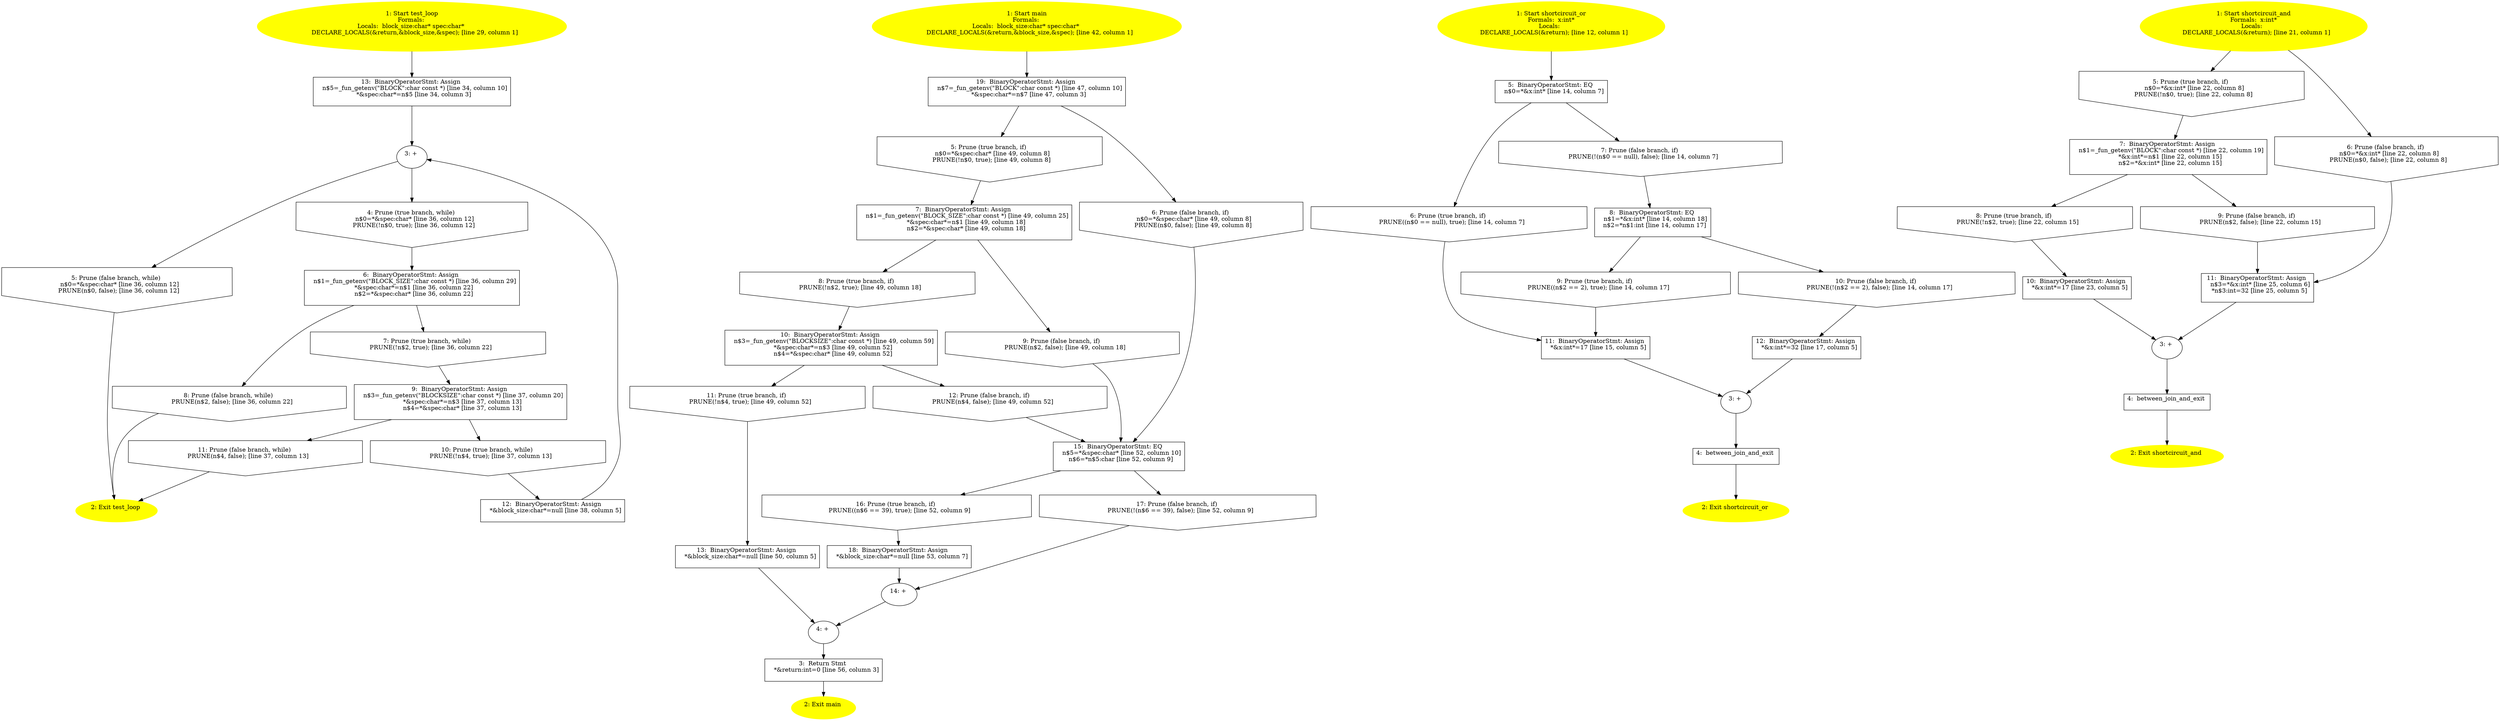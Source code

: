/* @generated */
digraph cfg {
"test_loop.254a9d372f8f45542e409771135b9322_1" [label="1: Start test_loop\nFormals: \nLocals:  block_size:char* spec:char* \n   DECLARE_LOCALS(&return,&block_size,&spec); [line 29, column 1]\n " color=yellow style=filled]
	

	 "test_loop.254a9d372f8f45542e409771135b9322_1" -> "test_loop.254a9d372f8f45542e409771135b9322_13" ;
"test_loop.254a9d372f8f45542e409771135b9322_2" [label="2: Exit test_loop \n  " color=yellow style=filled]
	

"test_loop.254a9d372f8f45542e409771135b9322_3" [label="3: + \n  " ]
	

	 "test_loop.254a9d372f8f45542e409771135b9322_3" -> "test_loop.254a9d372f8f45542e409771135b9322_4" ;
	 "test_loop.254a9d372f8f45542e409771135b9322_3" -> "test_loop.254a9d372f8f45542e409771135b9322_5" ;
"test_loop.254a9d372f8f45542e409771135b9322_4" [label="4: Prune (true branch, while) \n   n$0=*&spec:char* [line 36, column 12]\n  PRUNE(!n$0, true); [line 36, column 12]\n " shape="invhouse"]
	

	 "test_loop.254a9d372f8f45542e409771135b9322_4" -> "test_loop.254a9d372f8f45542e409771135b9322_6" ;
"test_loop.254a9d372f8f45542e409771135b9322_5" [label="5: Prune (false branch, while) \n   n$0=*&spec:char* [line 36, column 12]\n  PRUNE(n$0, false); [line 36, column 12]\n " shape="invhouse"]
	

	 "test_loop.254a9d372f8f45542e409771135b9322_5" -> "test_loop.254a9d372f8f45542e409771135b9322_2" ;
"test_loop.254a9d372f8f45542e409771135b9322_6" [label="6:  BinaryOperatorStmt: Assign \n   n$1=_fun_getenv(\"BLOCK_SIZE\":char const *) [line 36, column 29]\n  *&spec:char*=n$1 [line 36, column 22]\n  n$2=*&spec:char* [line 36, column 22]\n " shape="box"]
	

	 "test_loop.254a9d372f8f45542e409771135b9322_6" -> "test_loop.254a9d372f8f45542e409771135b9322_7" ;
	 "test_loop.254a9d372f8f45542e409771135b9322_6" -> "test_loop.254a9d372f8f45542e409771135b9322_8" ;
"test_loop.254a9d372f8f45542e409771135b9322_7" [label="7: Prune (true branch, while) \n   PRUNE(!n$2, true); [line 36, column 22]\n " shape="invhouse"]
	

	 "test_loop.254a9d372f8f45542e409771135b9322_7" -> "test_loop.254a9d372f8f45542e409771135b9322_9" ;
"test_loop.254a9d372f8f45542e409771135b9322_8" [label="8: Prune (false branch, while) \n   PRUNE(n$2, false); [line 36, column 22]\n " shape="invhouse"]
	

	 "test_loop.254a9d372f8f45542e409771135b9322_8" -> "test_loop.254a9d372f8f45542e409771135b9322_2" ;
"test_loop.254a9d372f8f45542e409771135b9322_9" [label="9:  BinaryOperatorStmt: Assign \n   n$3=_fun_getenv(\"BLOCKSIZE\":char const *) [line 37, column 20]\n  *&spec:char*=n$3 [line 37, column 13]\n  n$4=*&spec:char* [line 37, column 13]\n " shape="box"]
	

	 "test_loop.254a9d372f8f45542e409771135b9322_9" -> "test_loop.254a9d372f8f45542e409771135b9322_10" ;
	 "test_loop.254a9d372f8f45542e409771135b9322_9" -> "test_loop.254a9d372f8f45542e409771135b9322_11" ;
"test_loop.254a9d372f8f45542e409771135b9322_10" [label="10: Prune (true branch, while) \n   PRUNE(!n$4, true); [line 37, column 13]\n " shape="invhouse"]
	

	 "test_loop.254a9d372f8f45542e409771135b9322_10" -> "test_loop.254a9d372f8f45542e409771135b9322_12" ;
"test_loop.254a9d372f8f45542e409771135b9322_11" [label="11: Prune (false branch, while) \n   PRUNE(n$4, false); [line 37, column 13]\n " shape="invhouse"]
	

	 "test_loop.254a9d372f8f45542e409771135b9322_11" -> "test_loop.254a9d372f8f45542e409771135b9322_2" ;
"test_loop.254a9d372f8f45542e409771135b9322_12" [label="12:  BinaryOperatorStmt: Assign \n   *&block_size:char*=null [line 38, column 5]\n " shape="box"]
	

	 "test_loop.254a9d372f8f45542e409771135b9322_12" -> "test_loop.254a9d372f8f45542e409771135b9322_3" ;
"test_loop.254a9d372f8f45542e409771135b9322_13" [label="13:  BinaryOperatorStmt: Assign \n   n$5=_fun_getenv(\"BLOCK\":char const *) [line 34, column 10]\n  *&spec:char*=n$5 [line 34, column 3]\n " shape="box"]
	

	 "test_loop.254a9d372f8f45542e409771135b9322_13" -> "test_loop.254a9d372f8f45542e409771135b9322_3" ;
"main.fad58de7366495db4650cfefac2fcd61_1" [label="1: Start main\nFormals: \nLocals:  block_size:char* spec:char* \n   DECLARE_LOCALS(&return,&block_size,&spec); [line 42, column 1]\n " color=yellow style=filled]
	

	 "main.fad58de7366495db4650cfefac2fcd61_1" -> "main.fad58de7366495db4650cfefac2fcd61_19" ;
"main.fad58de7366495db4650cfefac2fcd61_2" [label="2: Exit main \n  " color=yellow style=filled]
	

"main.fad58de7366495db4650cfefac2fcd61_3" [label="3:  Return Stmt \n   *&return:int=0 [line 56, column 3]\n " shape="box"]
	

	 "main.fad58de7366495db4650cfefac2fcd61_3" -> "main.fad58de7366495db4650cfefac2fcd61_2" ;
"main.fad58de7366495db4650cfefac2fcd61_4" [label="4: + \n  " ]
	

	 "main.fad58de7366495db4650cfefac2fcd61_4" -> "main.fad58de7366495db4650cfefac2fcd61_3" ;
"main.fad58de7366495db4650cfefac2fcd61_5" [label="5: Prune (true branch, if) \n   n$0=*&spec:char* [line 49, column 8]\n  PRUNE(!n$0, true); [line 49, column 8]\n " shape="invhouse"]
	

	 "main.fad58de7366495db4650cfefac2fcd61_5" -> "main.fad58de7366495db4650cfefac2fcd61_7" ;
"main.fad58de7366495db4650cfefac2fcd61_6" [label="6: Prune (false branch, if) \n   n$0=*&spec:char* [line 49, column 8]\n  PRUNE(n$0, false); [line 49, column 8]\n " shape="invhouse"]
	

	 "main.fad58de7366495db4650cfefac2fcd61_6" -> "main.fad58de7366495db4650cfefac2fcd61_15" ;
"main.fad58de7366495db4650cfefac2fcd61_7" [label="7:  BinaryOperatorStmt: Assign \n   n$1=_fun_getenv(\"BLOCK_SIZE\":char const *) [line 49, column 25]\n  *&spec:char*=n$1 [line 49, column 18]\n  n$2=*&spec:char* [line 49, column 18]\n " shape="box"]
	

	 "main.fad58de7366495db4650cfefac2fcd61_7" -> "main.fad58de7366495db4650cfefac2fcd61_8" ;
	 "main.fad58de7366495db4650cfefac2fcd61_7" -> "main.fad58de7366495db4650cfefac2fcd61_9" ;
"main.fad58de7366495db4650cfefac2fcd61_8" [label="8: Prune (true branch, if) \n   PRUNE(!n$2, true); [line 49, column 18]\n " shape="invhouse"]
	

	 "main.fad58de7366495db4650cfefac2fcd61_8" -> "main.fad58de7366495db4650cfefac2fcd61_10" ;
"main.fad58de7366495db4650cfefac2fcd61_9" [label="9: Prune (false branch, if) \n   PRUNE(n$2, false); [line 49, column 18]\n " shape="invhouse"]
	

	 "main.fad58de7366495db4650cfefac2fcd61_9" -> "main.fad58de7366495db4650cfefac2fcd61_15" ;
"main.fad58de7366495db4650cfefac2fcd61_10" [label="10:  BinaryOperatorStmt: Assign \n   n$3=_fun_getenv(\"BLOCKSIZE\":char const *) [line 49, column 59]\n  *&spec:char*=n$3 [line 49, column 52]\n  n$4=*&spec:char* [line 49, column 52]\n " shape="box"]
	

	 "main.fad58de7366495db4650cfefac2fcd61_10" -> "main.fad58de7366495db4650cfefac2fcd61_11" ;
	 "main.fad58de7366495db4650cfefac2fcd61_10" -> "main.fad58de7366495db4650cfefac2fcd61_12" ;
"main.fad58de7366495db4650cfefac2fcd61_11" [label="11: Prune (true branch, if) \n   PRUNE(!n$4, true); [line 49, column 52]\n " shape="invhouse"]
	

	 "main.fad58de7366495db4650cfefac2fcd61_11" -> "main.fad58de7366495db4650cfefac2fcd61_13" ;
"main.fad58de7366495db4650cfefac2fcd61_12" [label="12: Prune (false branch, if) \n   PRUNE(n$4, false); [line 49, column 52]\n " shape="invhouse"]
	

	 "main.fad58de7366495db4650cfefac2fcd61_12" -> "main.fad58de7366495db4650cfefac2fcd61_15" ;
"main.fad58de7366495db4650cfefac2fcd61_13" [label="13:  BinaryOperatorStmt: Assign \n   *&block_size:char*=null [line 50, column 5]\n " shape="box"]
	

	 "main.fad58de7366495db4650cfefac2fcd61_13" -> "main.fad58de7366495db4650cfefac2fcd61_4" ;
"main.fad58de7366495db4650cfefac2fcd61_14" [label="14: + \n  " ]
	

	 "main.fad58de7366495db4650cfefac2fcd61_14" -> "main.fad58de7366495db4650cfefac2fcd61_4" ;
"main.fad58de7366495db4650cfefac2fcd61_15" [label="15:  BinaryOperatorStmt: EQ \n   n$5=*&spec:char* [line 52, column 10]\n  n$6=*n$5:char [line 52, column 9]\n " shape="box"]
	

	 "main.fad58de7366495db4650cfefac2fcd61_15" -> "main.fad58de7366495db4650cfefac2fcd61_16" ;
	 "main.fad58de7366495db4650cfefac2fcd61_15" -> "main.fad58de7366495db4650cfefac2fcd61_17" ;
"main.fad58de7366495db4650cfefac2fcd61_16" [label="16: Prune (true branch, if) \n   PRUNE((n$6 == 39), true); [line 52, column 9]\n " shape="invhouse"]
	

	 "main.fad58de7366495db4650cfefac2fcd61_16" -> "main.fad58de7366495db4650cfefac2fcd61_18" ;
"main.fad58de7366495db4650cfefac2fcd61_17" [label="17: Prune (false branch, if) \n   PRUNE(!(n$6 == 39), false); [line 52, column 9]\n " shape="invhouse"]
	

	 "main.fad58de7366495db4650cfefac2fcd61_17" -> "main.fad58de7366495db4650cfefac2fcd61_14" ;
"main.fad58de7366495db4650cfefac2fcd61_18" [label="18:  BinaryOperatorStmt: Assign \n   *&block_size:char*=null [line 53, column 7]\n " shape="box"]
	

	 "main.fad58de7366495db4650cfefac2fcd61_18" -> "main.fad58de7366495db4650cfefac2fcd61_14" ;
"main.fad58de7366495db4650cfefac2fcd61_19" [label="19:  BinaryOperatorStmt: Assign \n   n$7=_fun_getenv(\"BLOCK\":char const *) [line 47, column 10]\n  *&spec:char*=n$7 [line 47, column 3]\n " shape="box"]
	

	 "main.fad58de7366495db4650cfefac2fcd61_19" -> "main.fad58de7366495db4650cfefac2fcd61_5" ;
	 "main.fad58de7366495db4650cfefac2fcd61_19" -> "main.fad58de7366495db4650cfefac2fcd61_6" ;
"shortcircuit_or.5845fe75b89f8af7ec1944cd207962af_1" [label="1: Start shortcircuit_or\nFormals:  x:int*\nLocals:  \n   DECLARE_LOCALS(&return); [line 12, column 1]\n " color=yellow style=filled]
	

	 "shortcircuit_or.5845fe75b89f8af7ec1944cd207962af_1" -> "shortcircuit_or.5845fe75b89f8af7ec1944cd207962af_5" ;
"shortcircuit_or.5845fe75b89f8af7ec1944cd207962af_2" [label="2: Exit shortcircuit_or \n  " color=yellow style=filled]
	

"shortcircuit_or.5845fe75b89f8af7ec1944cd207962af_3" [label="3: + \n  " ]
	

	 "shortcircuit_or.5845fe75b89f8af7ec1944cd207962af_3" -> "shortcircuit_or.5845fe75b89f8af7ec1944cd207962af_4" ;
"shortcircuit_or.5845fe75b89f8af7ec1944cd207962af_4" [label="4:  between_join_and_exit \n  " shape="box"]
	

	 "shortcircuit_or.5845fe75b89f8af7ec1944cd207962af_4" -> "shortcircuit_or.5845fe75b89f8af7ec1944cd207962af_2" ;
"shortcircuit_or.5845fe75b89f8af7ec1944cd207962af_5" [label="5:  BinaryOperatorStmt: EQ \n   n$0=*&x:int* [line 14, column 7]\n " shape="box"]
	

	 "shortcircuit_or.5845fe75b89f8af7ec1944cd207962af_5" -> "shortcircuit_or.5845fe75b89f8af7ec1944cd207962af_6" ;
	 "shortcircuit_or.5845fe75b89f8af7ec1944cd207962af_5" -> "shortcircuit_or.5845fe75b89f8af7ec1944cd207962af_7" ;
"shortcircuit_or.5845fe75b89f8af7ec1944cd207962af_6" [label="6: Prune (true branch, if) \n   PRUNE((n$0 == null), true); [line 14, column 7]\n " shape="invhouse"]
	

	 "shortcircuit_or.5845fe75b89f8af7ec1944cd207962af_6" -> "shortcircuit_or.5845fe75b89f8af7ec1944cd207962af_11" ;
"shortcircuit_or.5845fe75b89f8af7ec1944cd207962af_7" [label="7: Prune (false branch, if) \n   PRUNE(!(n$0 == null), false); [line 14, column 7]\n " shape="invhouse"]
	

	 "shortcircuit_or.5845fe75b89f8af7ec1944cd207962af_7" -> "shortcircuit_or.5845fe75b89f8af7ec1944cd207962af_8" ;
"shortcircuit_or.5845fe75b89f8af7ec1944cd207962af_8" [label="8:  BinaryOperatorStmt: EQ \n   n$1=*&x:int* [line 14, column 18]\n  n$2=*n$1:int [line 14, column 17]\n " shape="box"]
	

	 "shortcircuit_or.5845fe75b89f8af7ec1944cd207962af_8" -> "shortcircuit_or.5845fe75b89f8af7ec1944cd207962af_9" ;
	 "shortcircuit_or.5845fe75b89f8af7ec1944cd207962af_8" -> "shortcircuit_or.5845fe75b89f8af7ec1944cd207962af_10" ;
"shortcircuit_or.5845fe75b89f8af7ec1944cd207962af_9" [label="9: Prune (true branch, if) \n   PRUNE((n$2 == 2), true); [line 14, column 17]\n " shape="invhouse"]
	

	 "shortcircuit_or.5845fe75b89f8af7ec1944cd207962af_9" -> "shortcircuit_or.5845fe75b89f8af7ec1944cd207962af_11" ;
"shortcircuit_or.5845fe75b89f8af7ec1944cd207962af_10" [label="10: Prune (false branch, if) \n   PRUNE(!(n$2 == 2), false); [line 14, column 17]\n " shape="invhouse"]
	

	 "shortcircuit_or.5845fe75b89f8af7ec1944cd207962af_10" -> "shortcircuit_or.5845fe75b89f8af7ec1944cd207962af_12" ;
"shortcircuit_or.5845fe75b89f8af7ec1944cd207962af_11" [label="11:  BinaryOperatorStmt: Assign \n   *&x:int*=17 [line 15, column 5]\n " shape="box"]
	

	 "shortcircuit_or.5845fe75b89f8af7ec1944cd207962af_11" -> "shortcircuit_or.5845fe75b89f8af7ec1944cd207962af_3" ;
"shortcircuit_or.5845fe75b89f8af7ec1944cd207962af_12" [label="12:  BinaryOperatorStmt: Assign \n   *&x:int*=32 [line 17, column 5]\n " shape="box"]
	

	 "shortcircuit_or.5845fe75b89f8af7ec1944cd207962af_12" -> "shortcircuit_or.5845fe75b89f8af7ec1944cd207962af_3" ;
"shortcircuit_and.10f9635d805ff3bd29dfc80b8f8d12da_1" [label="1: Start shortcircuit_and\nFormals:  x:int*\nLocals:  \n   DECLARE_LOCALS(&return); [line 21, column 1]\n " color=yellow style=filled]
	

	 "shortcircuit_and.10f9635d805ff3bd29dfc80b8f8d12da_1" -> "shortcircuit_and.10f9635d805ff3bd29dfc80b8f8d12da_5" ;
	 "shortcircuit_and.10f9635d805ff3bd29dfc80b8f8d12da_1" -> "shortcircuit_and.10f9635d805ff3bd29dfc80b8f8d12da_6" ;
"shortcircuit_and.10f9635d805ff3bd29dfc80b8f8d12da_2" [label="2: Exit shortcircuit_and \n  " color=yellow style=filled]
	

"shortcircuit_and.10f9635d805ff3bd29dfc80b8f8d12da_3" [label="3: + \n  " ]
	

	 "shortcircuit_and.10f9635d805ff3bd29dfc80b8f8d12da_3" -> "shortcircuit_and.10f9635d805ff3bd29dfc80b8f8d12da_4" ;
"shortcircuit_and.10f9635d805ff3bd29dfc80b8f8d12da_4" [label="4:  between_join_and_exit \n  " shape="box"]
	

	 "shortcircuit_and.10f9635d805ff3bd29dfc80b8f8d12da_4" -> "shortcircuit_and.10f9635d805ff3bd29dfc80b8f8d12da_2" ;
"shortcircuit_and.10f9635d805ff3bd29dfc80b8f8d12da_5" [label="5: Prune (true branch, if) \n   n$0=*&x:int* [line 22, column 8]\n  PRUNE(!n$0, true); [line 22, column 8]\n " shape="invhouse"]
	

	 "shortcircuit_and.10f9635d805ff3bd29dfc80b8f8d12da_5" -> "shortcircuit_and.10f9635d805ff3bd29dfc80b8f8d12da_7" ;
"shortcircuit_and.10f9635d805ff3bd29dfc80b8f8d12da_6" [label="6: Prune (false branch, if) \n   n$0=*&x:int* [line 22, column 8]\n  PRUNE(n$0, false); [line 22, column 8]\n " shape="invhouse"]
	

	 "shortcircuit_and.10f9635d805ff3bd29dfc80b8f8d12da_6" -> "shortcircuit_and.10f9635d805ff3bd29dfc80b8f8d12da_11" ;
"shortcircuit_and.10f9635d805ff3bd29dfc80b8f8d12da_7" [label="7:  BinaryOperatorStmt: Assign \n   n$1=_fun_getenv(\"BLOCK\":char const *) [line 22, column 19]\n  *&x:int*=n$1 [line 22, column 15]\n  n$2=*&x:int* [line 22, column 15]\n " shape="box"]
	

	 "shortcircuit_and.10f9635d805ff3bd29dfc80b8f8d12da_7" -> "shortcircuit_and.10f9635d805ff3bd29dfc80b8f8d12da_8" ;
	 "shortcircuit_and.10f9635d805ff3bd29dfc80b8f8d12da_7" -> "shortcircuit_and.10f9635d805ff3bd29dfc80b8f8d12da_9" ;
"shortcircuit_and.10f9635d805ff3bd29dfc80b8f8d12da_8" [label="8: Prune (true branch, if) \n   PRUNE(!n$2, true); [line 22, column 15]\n " shape="invhouse"]
	

	 "shortcircuit_and.10f9635d805ff3bd29dfc80b8f8d12da_8" -> "shortcircuit_and.10f9635d805ff3bd29dfc80b8f8d12da_10" ;
"shortcircuit_and.10f9635d805ff3bd29dfc80b8f8d12da_9" [label="9: Prune (false branch, if) \n   PRUNE(n$2, false); [line 22, column 15]\n " shape="invhouse"]
	

	 "shortcircuit_and.10f9635d805ff3bd29dfc80b8f8d12da_9" -> "shortcircuit_and.10f9635d805ff3bd29dfc80b8f8d12da_11" ;
"shortcircuit_and.10f9635d805ff3bd29dfc80b8f8d12da_10" [label="10:  BinaryOperatorStmt: Assign \n   *&x:int*=17 [line 23, column 5]\n " shape="box"]
	

	 "shortcircuit_and.10f9635d805ff3bd29dfc80b8f8d12da_10" -> "shortcircuit_and.10f9635d805ff3bd29dfc80b8f8d12da_3" ;
"shortcircuit_and.10f9635d805ff3bd29dfc80b8f8d12da_11" [label="11:  BinaryOperatorStmt: Assign \n   n$3=*&x:int* [line 25, column 6]\n  *n$3:int=32 [line 25, column 5]\n " shape="box"]
	

	 "shortcircuit_and.10f9635d805ff3bd29dfc80b8f8d12da_11" -> "shortcircuit_and.10f9635d805ff3bd29dfc80b8f8d12da_3" ;
}
